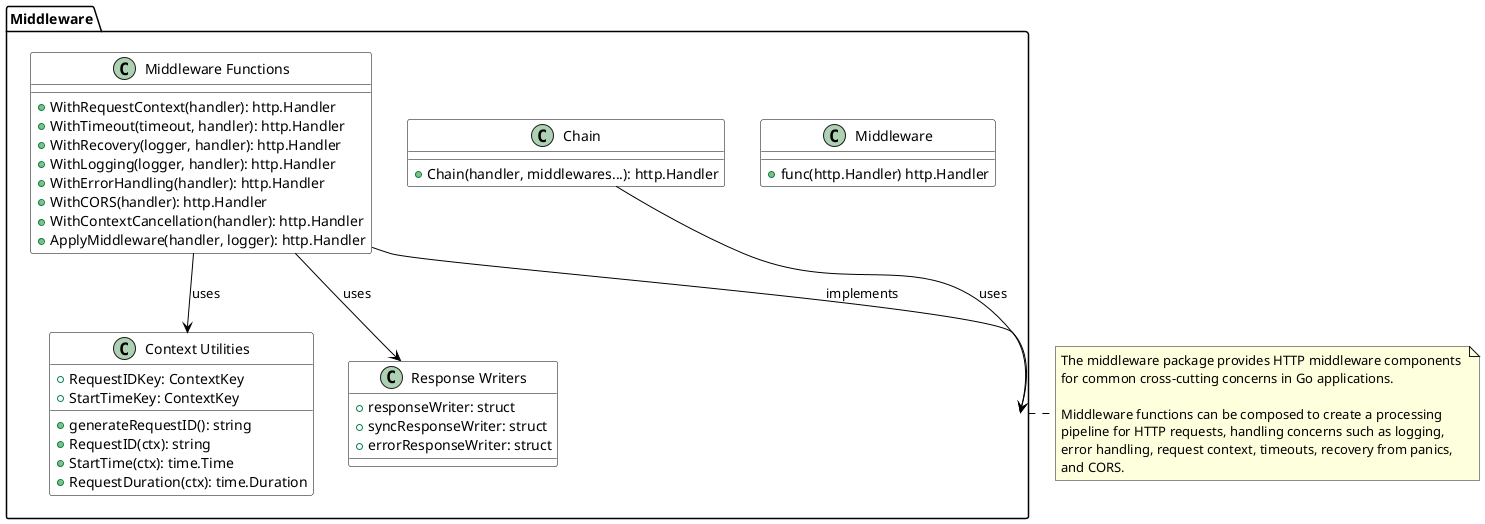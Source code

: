@startuml Middleware Component

skinparam componentStyle uml2
skinparam class {
  BackgroundColor White
  BorderColor Black
  ArrowColor Black
}

package "Middleware" {
  class "Middleware" as Middleware {
    + func(http.Handler) http.Handler
  }

  class "Chain" as Chain {
    + Chain(handler, middlewares...): http.Handler
  }

  class "Context Utilities" as ContextUtils {
    + RequestIDKey: ContextKey
    + StartTimeKey: ContextKey
    + generateRequestID(): string
    + RequestID(ctx): string
    + StartTime(ctx): time.Time
    + RequestDuration(ctx): time.Duration
  }

  class "Response Writers" as ResponseWriters {
    + responseWriter: struct
    + syncResponseWriter: struct
    + errorResponseWriter: struct
  }

  class "Middleware Functions" as MiddlewareFunctions {
    + WithRequestContext(handler): http.Handler
    + WithTimeout(timeout, handler): http.Handler
    + WithRecovery(logger, handler): http.Handler
    + WithLogging(logger, handler): http.Handler
    + WithErrorHandling(handler): http.Handler
    + WithCORS(handler): http.Handler
    + WithContextCancellation(handler): http.Handler
    + ApplyMiddleware(handler, logger): http.Handler
  }
}

Chain --> Middleware: uses
MiddlewareFunctions --> ResponseWriters: uses
MiddlewareFunctions --> ContextUtils: uses
MiddlewareFunctions --> Middleware: implements

note right of Middleware
  The middleware package provides HTTP middleware components 
  for common cross-cutting concerns in Go applications. 
  
  Middleware functions can be composed to create a processing 
  pipeline for HTTP requests, handling concerns such as logging, 
  error handling, request context, timeouts, recovery from panics, 
  and CORS.
end note

@enduml
